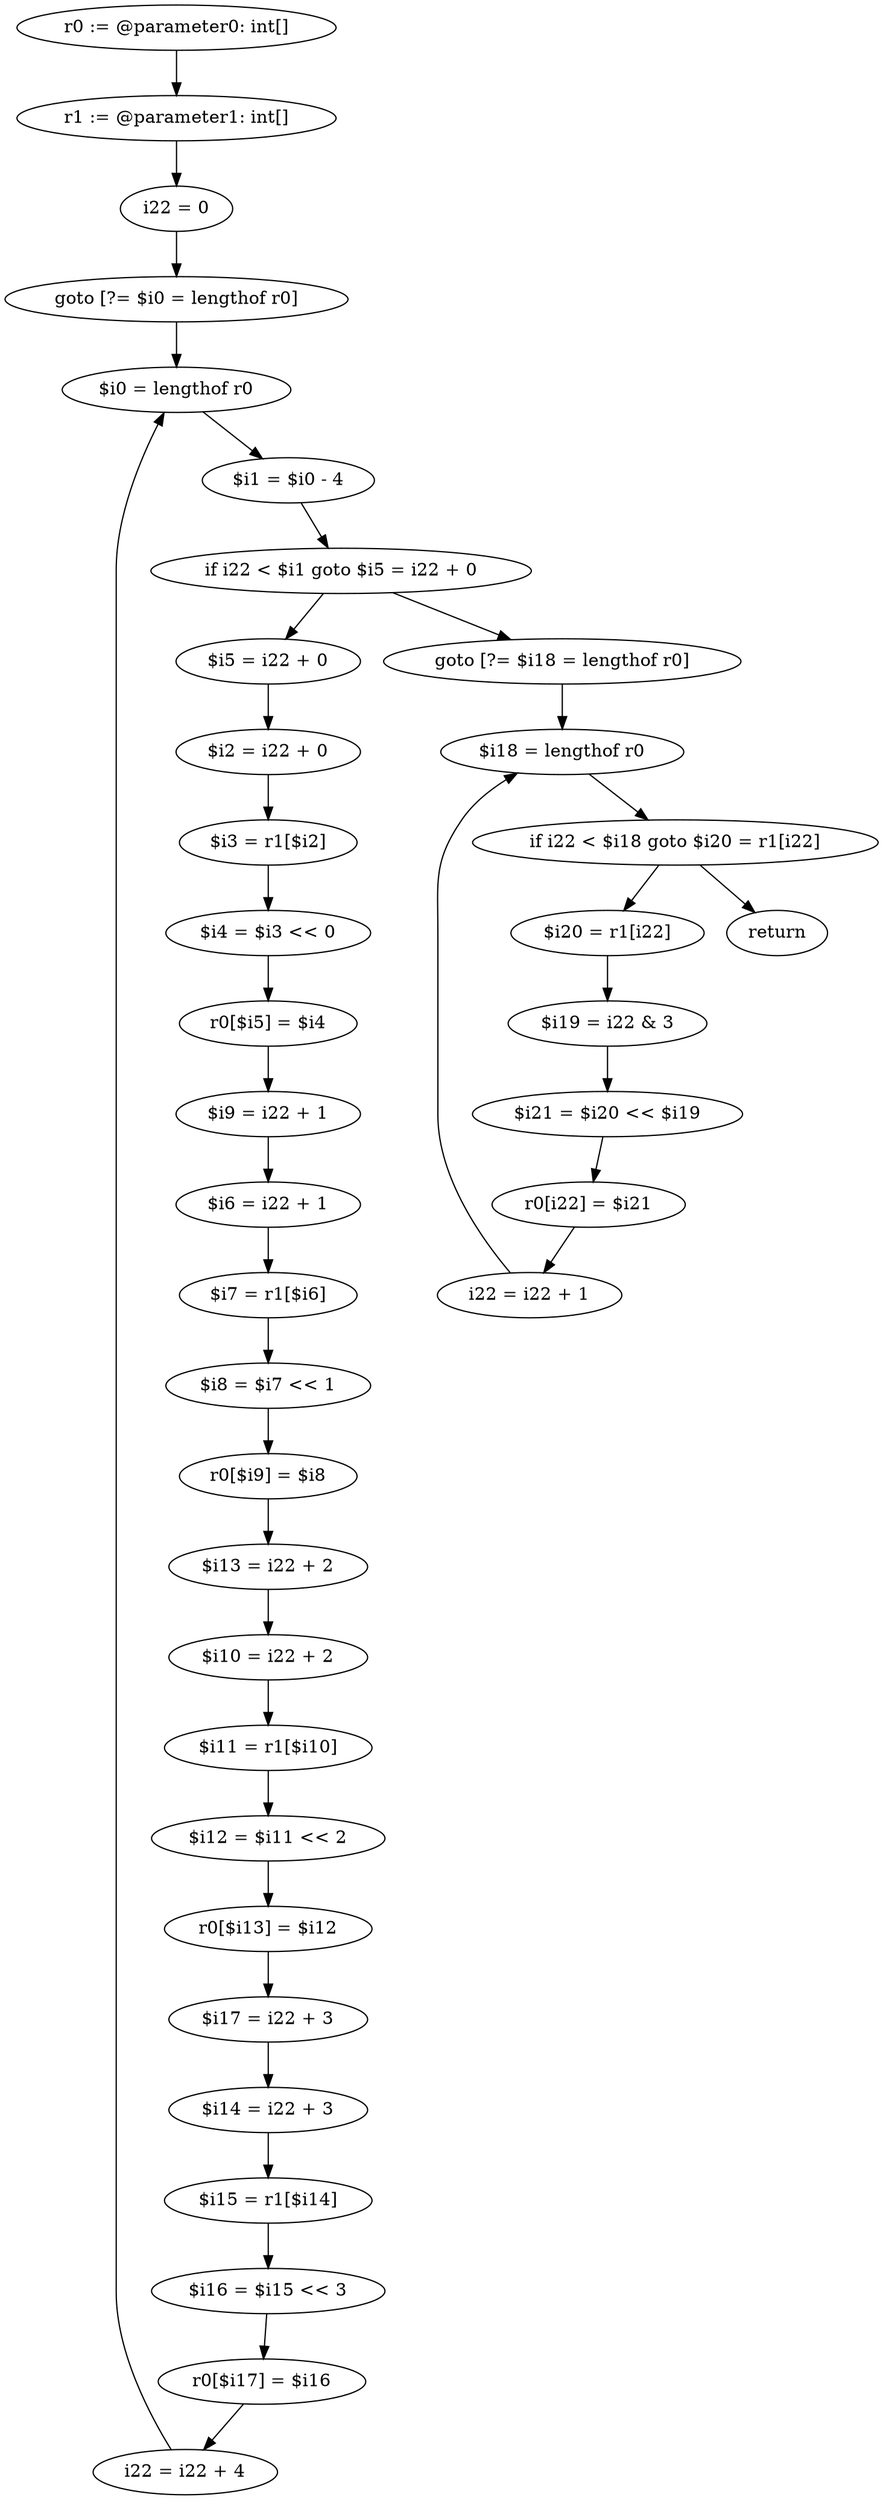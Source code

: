 digraph "unitGraph" {
    "r0 := @parameter0: int[]"
    "r1 := @parameter1: int[]"
    "i22 = 0"
    "goto [?= $i0 = lengthof r0]"
    "$i5 = i22 + 0"
    "$i2 = i22 + 0"
    "$i3 = r1[$i2]"
    "$i4 = $i3 << 0"
    "r0[$i5] = $i4"
    "$i9 = i22 + 1"
    "$i6 = i22 + 1"
    "$i7 = r1[$i6]"
    "$i8 = $i7 << 1"
    "r0[$i9] = $i8"
    "$i13 = i22 + 2"
    "$i10 = i22 + 2"
    "$i11 = r1[$i10]"
    "$i12 = $i11 << 2"
    "r0[$i13] = $i12"
    "$i17 = i22 + 3"
    "$i14 = i22 + 3"
    "$i15 = r1[$i14]"
    "$i16 = $i15 << 3"
    "r0[$i17] = $i16"
    "i22 = i22 + 4"
    "$i0 = lengthof r0"
    "$i1 = $i0 - 4"
    "if i22 < $i1 goto $i5 = i22 + 0"
    "goto [?= $i18 = lengthof r0]"
    "$i20 = r1[i22]"
    "$i19 = i22 & 3"
    "$i21 = $i20 << $i19"
    "r0[i22] = $i21"
    "i22 = i22 + 1"
    "$i18 = lengthof r0"
    "if i22 < $i18 goto $i20 = r1[i22]"
    "return"
    "r0 := @parameter0: int[]"->"r1 := @parameter1: int[]";
    "r1 := @parameter1: int[]"->"i22 = 0";
    "i22 = 0"->"goto [?= $i0 = lengthof r0]";
    "goto [?= $i0 = lengthof r0]"->"$i0 = lengthof r0";
    "$i5 = i22 + 0"->"$i2 = i22 + 0";
    "$i2 = i22 + 0"->"$i3 = r1[$i2]";
    "$i3 = r1[$i2]"->"$i4 = $i3 << 0";
    "$i4 = $i3 << 0"->"r0[$i5] = $i4";
    "r0[$i5] = $i4"->"$i9 = i22 + 1";
    "$i9 = i22 + 1"->"$i6 = i22 + 1";
    "$i6 = i22 + 1"->"$i7 = r1[$i6]";
    "$i7 = r1[$i6]"->"$i8 = $i7 << 1";
    "$i8 = $i7 << 1"->"r0[$i9] = $i8";
    "r0[$i9] = $i8"->"$i13 = i22 + 2";
    "$i13 = i22 + 2"->"$i10 = i22 + 2";
    "$i10 = i22 + 2"->"$i11 = r1[$i10]";
    "$i11 = r1[$i10]"->"$i12 = $i11 << 2";
    "$i12 = $i11 << 2"->"r0[$i13] = $i12";
    "r0[$i13] = $i12"->"$i17 = i22 + 3";
    "$i17 = i22 + 3"->"$i14 = i22 + 3";
    "$i14 = i22 + 3"->"$i15 = r1[$i14]";
    "$i15 = r1[$i14]"->"$i16 = $i15 << 3";
    "$i16 = $i15 << 3"->"r0[$i17] = $i16";
    "r0[$i17] = $i16"->"i22 = i22 + 4";
    "i22 = i22 + 4"->"$i0 = lengthof r0";
    "$i0 = lengthof r0"->"$i1 = $i0 - 4";
    "$i1 = $i0 - 4"->"if i22 < $i1 goto $i5 = i22 + 0";
    "if i22 < $i1 goto $i5 = i22 + 0"->"goto [?= $i18 = lengthof r0]";
    "if i22 < $i1 goto $i5 = i22 + 0"->"$i5 = i22 + 0";
    "goto [?= $i18 = lengthof r0]"->"$i18 = lengthof r0";
    "$i20 = r1[i22]"->"$i19 = i22 & 3";
    "$i19 = i22 & 3"->"$i21 = $i20 << $i19";
    "$i21 = $i20 << $i19"->"r0[i22] = $i21";
    "r0[i22] = $i21"->"i22 = i22 + 1";
    "i22 = i22 + 1"->"$i18 = lengthof r0";
    "$i18 = lengthof r0"->"if i22 < $i18 goto $i20 = r1[i22]";
    "if i22 < $i18 goto $i20 = r1[i22]"->"return";
    "if i22 < $i18 goto $i20 = r1[i22]"->"$i20 = r1[i22]";
}
